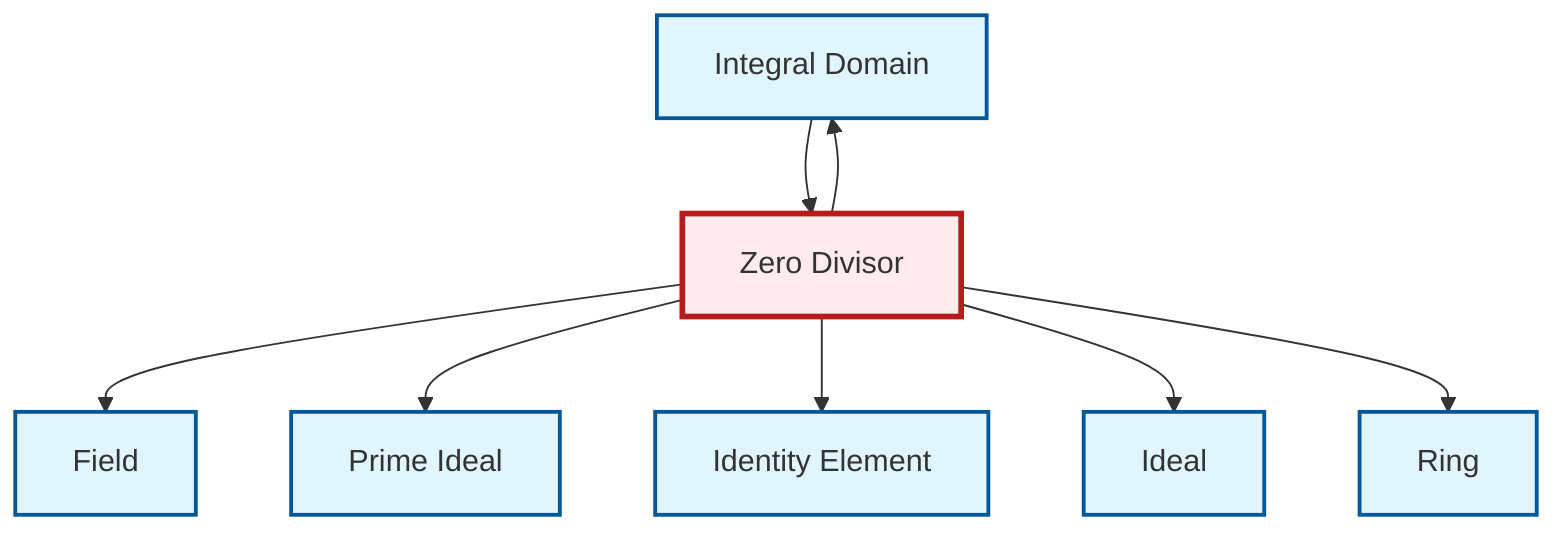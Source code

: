 graph TD
    classDef definition fill:#e1f5fe,stroke:#01579b,stroke-width:2px
    classDef theorem fill:#f3e5f5,stroke:#4a148c,stroke-width:2px
    classDef axiom fill:#fff3e0,stroke:#e65100,stroke-width:2px
    classDef example fill:#e8f5e9,stroke:#1b5e20,stroke-width:2px
    classDef current fill:#ffebee,stroke:#b71c1c,stroke-width:3px
    def-field["Field"]:::definition
    def-ideal["Ideal"]:::definition
    def-prime-ideal["Prime Ideal"]:::definition
    def-ring["Ring"]:::definition
    def-integral-domain["Integral Domain"]:::definition
    def-identity-element["Identity Element"]:::definition
    def-zero-divisor["Zero Divisor"]:::definition
    def-integral-domain --> def-zero-divisor
    def-zero-divisor --> def-field
    def-zero-divisor --> def-prime-ideal
    def-zero-divisor --> def-integral-domain
    def-zero-divisor --> def-identity-element
    def-zero-divisor --> def-ideal
    def-zero-divisor --> def-ring
    class def-zero-divisor current
